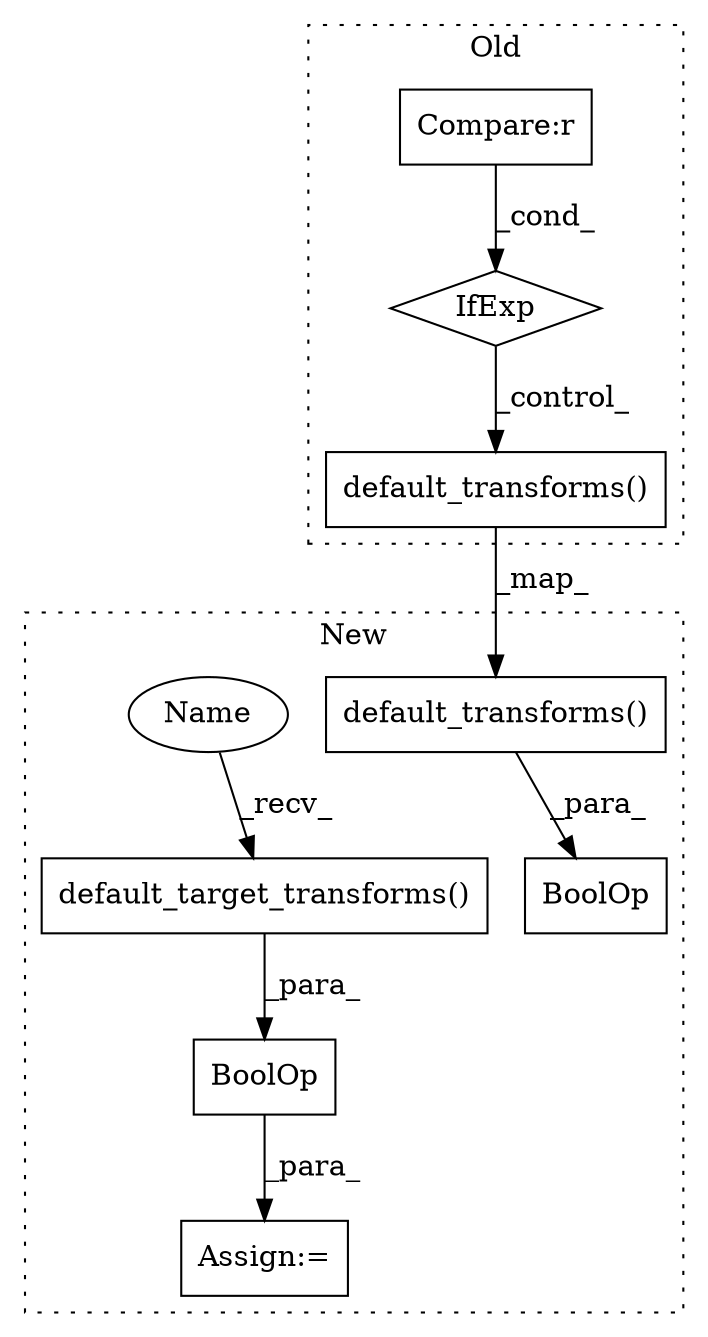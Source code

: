 digraph G {
subgraph cluster0 {
1 [label="IfExp" a="51" s="4879,4911" l="4,6" shape="diamond"];
4 [label="default_transforms()" a="75" s="4854" l="25" shape="box"];
5 [label="Compare:r" a="40" s="4883" l="28" shape="box"];
label = "Old";
style="dotted";
}
subgraph cluster1 {
2 [label="default_target_transforms()" a="75" s="5330" l="32" shape="box"];
3 [label="default_transforms()" a="75" s="5250" l="25" shape="box"];
6 [label="BoolOp" a="72" s="5226" l="49" shape="box"];
7 [label="Assign:=" a="68" s="5301" l="3" shape="box"];
8 [label="BoolOp" a="72" s="5304" l="58" shape="box"];
9 [label="Name" a="87" s="5330" l="4" shape="ellipse"];
label = "New";
style="dotted";
}
1 -> 4 [label="_control_"];
2 -> 8 [label="_para_"];
3 -> 6 [label="_para_"];
4 -> 3 [label="_map_"];
5 -> 1 [label="_cond_"];
8 -> 7 [label="_para_"];
9 -> 2 [label="_recv_"];
}